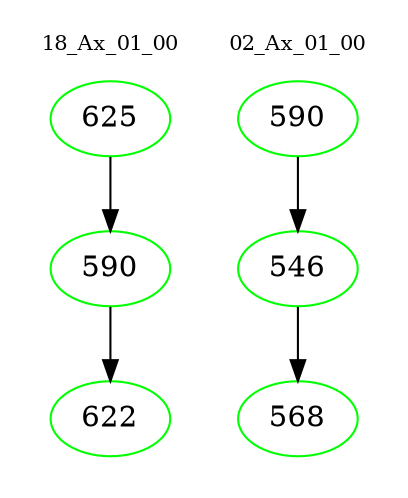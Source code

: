 digraph{
subgraph cluster_0 {
color = white
label = "18_Ax_01_00";
fontsize=10;
T0_625 [label="625", color="green"]
T0_625 -> T0_590 [color="black"]
T0_590 [label="590", color="green"]
T0_590 -> T0_622 [color="black"]
T0_622 [label="622", color="green"]
}
subgraph cluster_1 {
color = white
label = "02_Ax_01_00";
fontsize=10;
T1_590 [label="590", color="green"]
T1_590 -> T1_546 [color="black"]
T1_546 [label="546", color="green"]
T1_546 -> T1_568 [color="black"]
T1_568 [label="568", color="green"]
}
}
